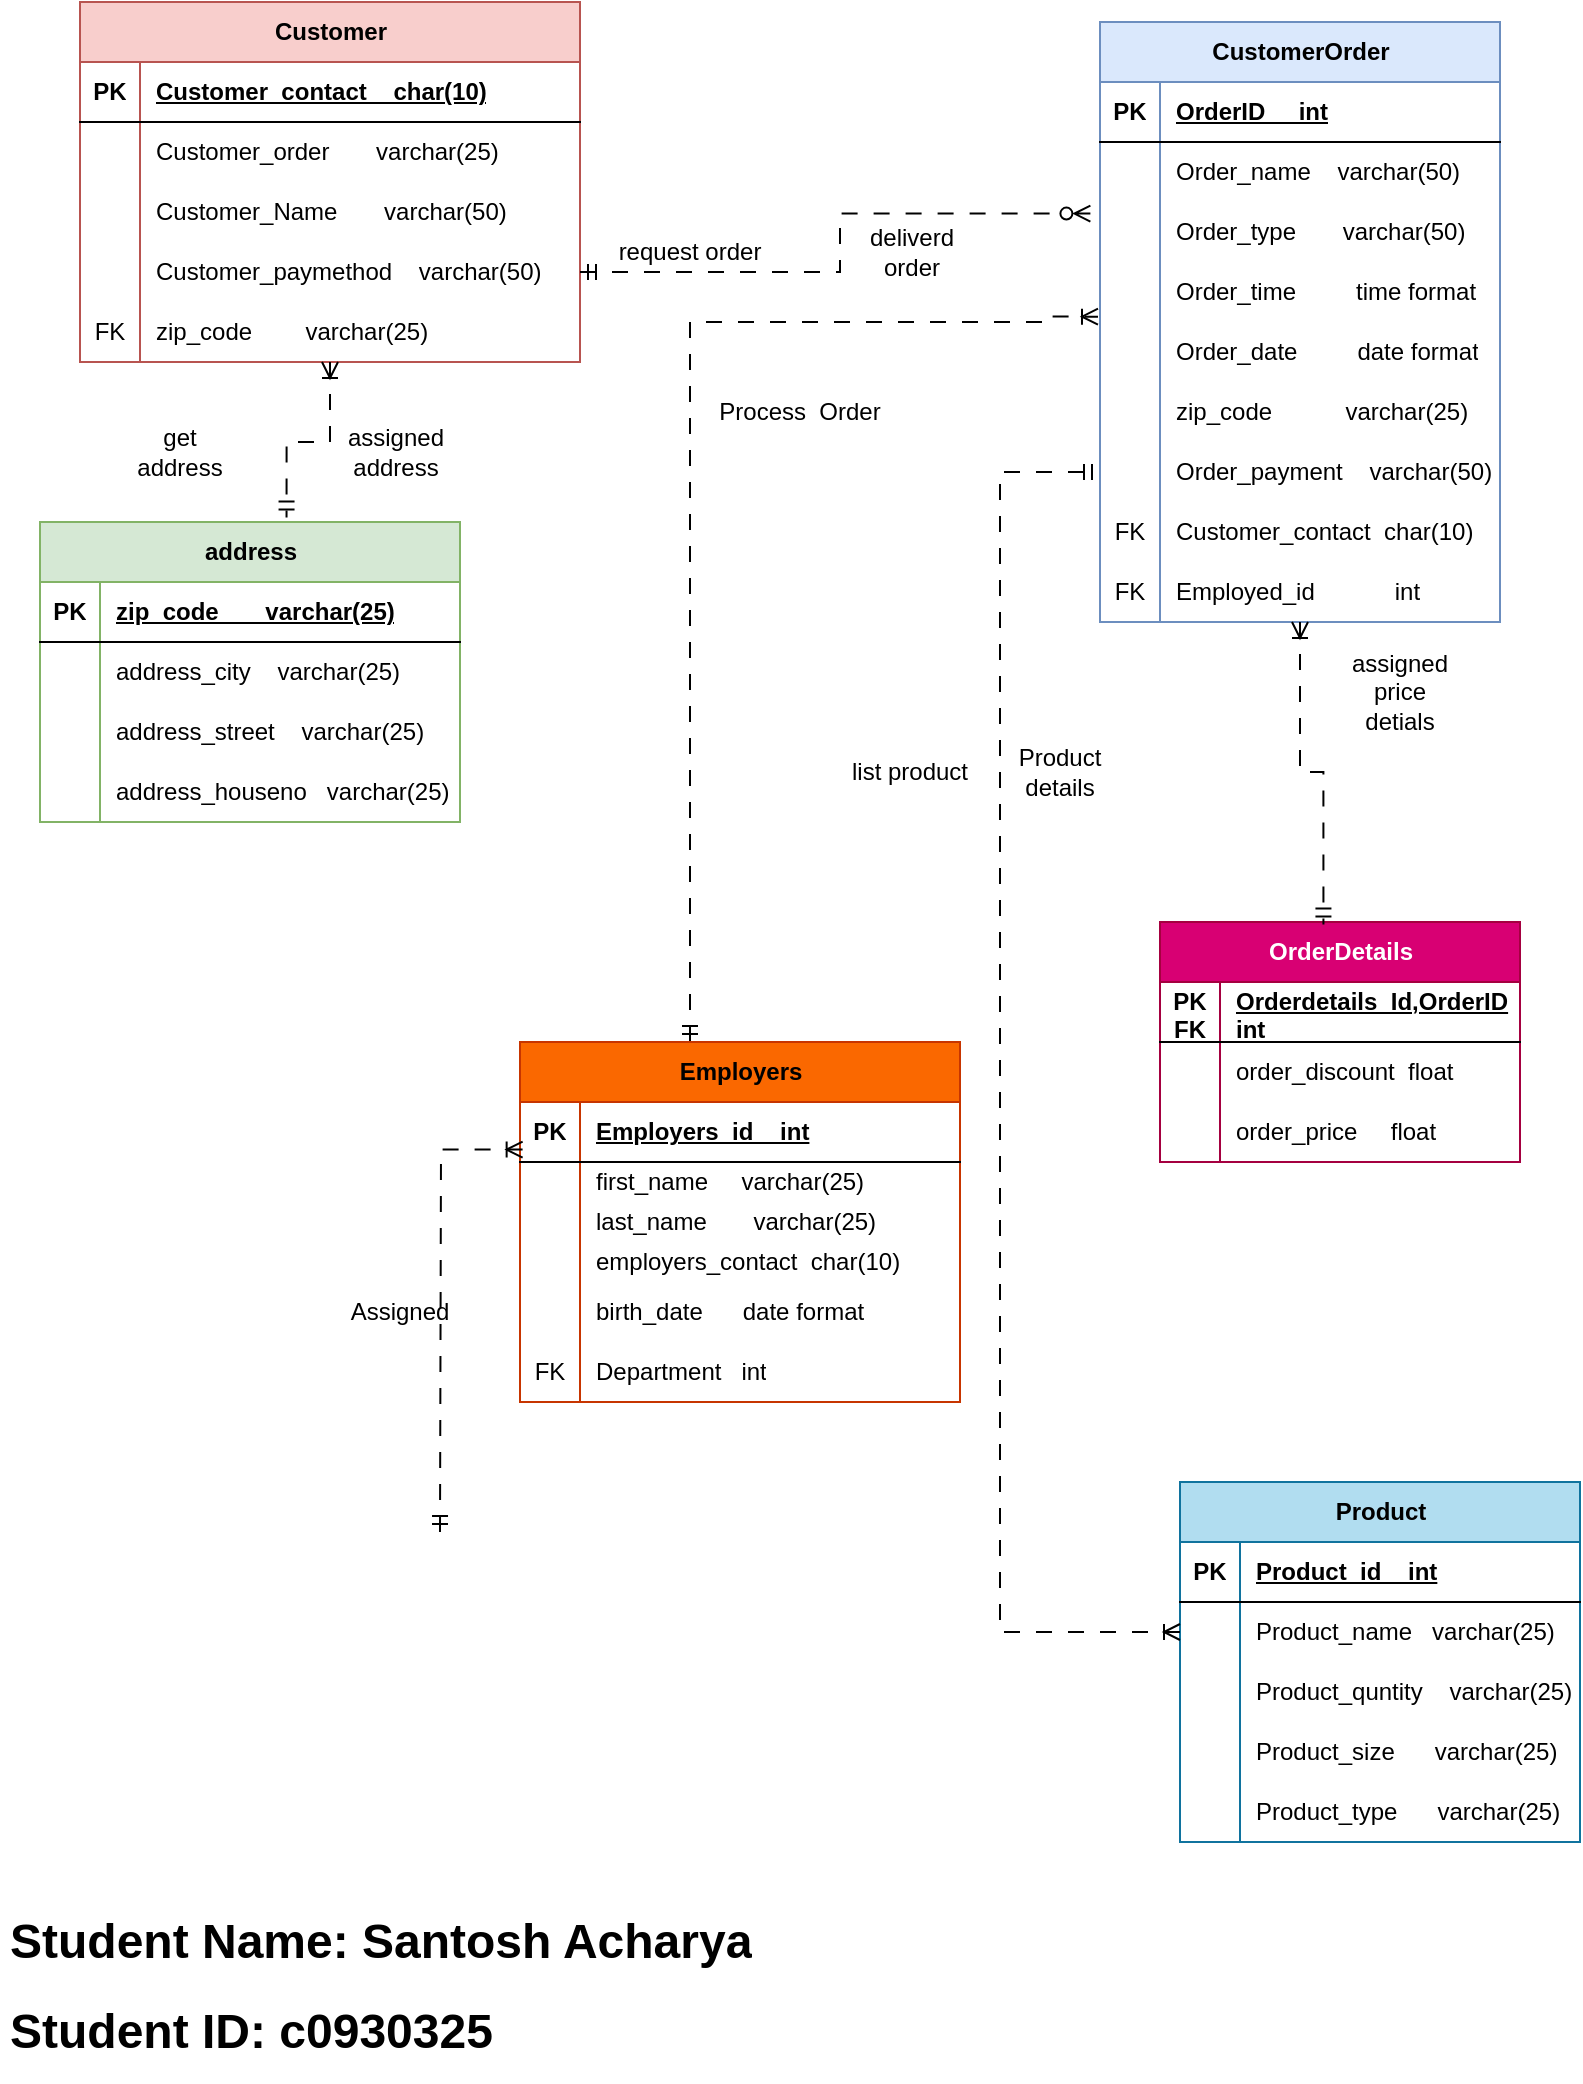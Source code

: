 <mxfile version="23.1.0" type="device">
  <diagram id="R2lEEEUBdFMjLlhIrx00" name="Page-1">
    <mxGraphModel dx="1167" dy="670" grid="1" gridSize="10" guides="1" tooltips="1" connect="1" arrows="1" fold="1" page="1" pageScale="1" pageWidth="850" pageHeight="1100" math="0" shadow="0" extFonts="Permanent Marker^https://fonts.googleapis.com/css?family=Permanent+Marker">
      <root>
        <mxCell id="0" />
        <mxCell id="1" parent="0" />
        <mxCell id="w2zf5IWUtk5QfKkxZJYv-1" value="Customer" style="shape=table;startSize=30;container=1;collapsible=1;childLayout=tableLayout;fixedRows=1;rowLines=0;fontStyle=1;align=center;resizeLast=1;html=1;fillColor=#f8cecc;strokeColor=#b85450;" parent="1" vertex="1">
          <mxGeometry x="60" y="30" width="250" height="180" as="geometry" />
        </mxCell>
        <mxCell id="w2zf5IWUtk5QfKkxZJYv-2" value="" style="shape=tableRow;horizontal=0;startSize=0;swimlaneHead=0;swimlaneBody=0;fillColor=none;collapsible=0;dropTarget=0;points=[[0,0.5],[1,0.5]];portConstraint=eastwest;top=0;left=0;right=0;bottom=1;" parent="w2zf5IWUtk5QfKkxZJYv-1" vertex="1">
          <mxGeometry y="30" width="250" height="30" as="geometry" />
        </mxCell>
        <mxCell id="w2zf5IWUtk5QfKkxZJYv-3" value="PK" style="shape=partialRectangle;connectable=0;fillColor=none;top=0;left=0;bottom=0;right=0;fontStyle=1;overflow=hidden;whiteSpace=wrap;html=1;" parent="w2zf5IWUtk5QfKkxZJYv-2" vertex="1">
          <mxGeometry width="30" height="30" as="geometry">
            <mxRectangle width="30" height="30" as="alternateBounds" />
          </mxGeometry>
        </mxCell>
        <mxCell id="w2zf5IWUtk5QfKkxZJYv-4" value="Customer_contact&amp;nbsp; &amp;nbsp; char(10)" style="shape=partialRectangle;connectable=0;fillColor=none;top=0;left=0;bottom=0;right=0;align=left;spacingLeft=6;fontStyle=5;overflow=hidden;whiteSpace=wrap;html=1;" parent="w2zf5IWUtk5QfKkxZJYv-2" vertex="1">
          <mxGeometry x="30" width="220" height="30" as="geometry">
            <mxRectangle width="220" height="30" as="alternateBounds" />
          </mxGeometry>
        </mxCell>
        <mxCell id="w2zf5IWUtk5QfKkxZJYv-5" value="" style="shape=tableRow;horizontal=0;startSize=0;swimlaneHead=0;swimlaneBody=0;fillColor=none;collapsible=0;dropTarget=0;points=[[0,0.5],[1,0.5]];portConstraint=eastwest;top=0;left=0;right=0;bottom=0;" parent="w2zf5IWUtk5QfKkxZJYv-1" vertex="1">
          <mxGeometry y="60" width="250" height="30" as="geometry" />
        </mxCell>
        <mxCell id="w2zf5IWUtk5QfKkxZJYv-6" value="" style="shape=partialRectangle;connectable=0;fillColor=none;top=0;left=0;bottom=0;right=0;editable=1;overflow=hidden;whiteSpace=wrap;html=1;" parent="w2zf5IWUtk5QfKkxZJYv-5" vertex="1">
          <mxGeometry width="30" height="30" as="geometry">
            <mxRectangle width="30" height="30" as="alternateBounds" />
          </mxGeometry>
        </mxCell>
        <mxCell id="w2zf5IWUtk5QfKkxZJYv-7" value="Customer_order&amp;nbsp; &amp;nbsp; &amp;nbsp; &amp;nbsp;varchar(25)" style="shape=partialRectangle;connectable=0;fillColor=none;top=0;left=0;bottom=0;right=0;align=left;spacingLeft=6;overflow=hidden;whiteSpace=wrap;html=1;" parent="w2zf5IWUtk5QfKkxZJYv-5" vertex="1">
          <mxGeometry x="30" width="220" height="30" as="geometry">
            <mxRectangle width="220" height="30" as="alternateBounds" />
          </mxGeometry>
        </mxCell>
        <mxCell id="b2H3XXMROd2TsgliMkmK-20" value="" style="shape=tableRow;horizontal=0;startSize=0;swimlaneHead=0;swimlaneBody=0;fillColor=none;collapsible=0;dropTarget=0;points=[[0,0.5],[1,0.5]];portConstraint=eastwest;top=0;left=0;right=0;bottom=0;" parent="w2zf5IWUtk5QfKkxZJYv-1" vertex="1">
          <mxGeometry y="90" width="250" height="30" as="geometry" />
        </mxCell>
        <mxCell id="b2H3XXMROd2TsgliMkmK-21" value="" style="shape=partialRectangle;connectable=0;fillColor=none;top=0;left=0;bottom=0;right=0;editable=1;overflow=hidden;whiteSpace=wrap;html=1;" parent="b2H3XXMROd2TsgliMkmK-20" vertex="1">
          <mxGeometry width="30" height="30" as="geometry">
            <mxRectangle width="30" height="30" as="alternateBounds" />
          </mxGeometry>
        </mxCell>
        <mxCell id="b2H3XXMROd2TsgliMkmK-22" value="Customer_Name&amp;nbsp; &amp;nbsp; &amp;nbsp; &amp;nbsp;varchar(50)" style="shape=partialRectangle;connectable=0;fillColor=none;top=0;left=0;bottom=0;right=0;align=left;spacingLeft=6;overflow=hidden;whiteSpace=wrap;html=1;" parent="b2H3XXMROd2TsgliMkmK-20" vertex="1">
          <mxGeometry x="30" width="220" height="30" as="geometry">
            <mxRectangle width="220" height="30" as="alternateBounds" />
          </mxGeometry>
        </mxCell>
        <mxCell id="w2zf5IWUtk5QfKkxZJYv-8" value="" style="shape=tableRow;horizontal=0;startSize=0;swimlaneHead=0;swimlaneBody=0;fillColor=none;collapsible=0;dropTarget=0;points=[[0,0.5],[1,0.5]];portConstraint=eastwest;top=0;left=0;right=0;bottom=0;" parent="w2zf5IWUtk5QfKkxZJYv-1" vertex="1">
          <mxGeometry y="120" width="250" height="30" as="geometry" />
        </mxCell>
        <mxCell id="w2zf5IWUtk5QfKkxZJYv-9" value="" style="shape=partialRectangle;connectable=0;fillColor=none;top=0;left=0;bottom=0;right=0;editable=1;overflow=hidden;whiteSpace=wrap;html=1;" parent="w2zf5IWUtk5QfKkxZJYv-8" vertex="1">
          <mxGeometry width="30" height="30" as="geometry">
            <mxRectangle width="30" height="30" as="alternateBounds" />
          </mxGeometry>
        </mxCell>
        <mxCell id="w2zf5IWUtk5QfKkxZJYv-10" value="Customer_paymethod&amp;nbsp; &amp;nbsp; varchar(50)" style="shape=partialRectangle;connectable=0;fillColor=none;top=0;left=0;bottom=0;right=0;align=left;spacingLeft=6;overflow=hidden;whiteSpace=wrap;html=1;" parent="w2zf5IWUtk5QfKkxZJYv-8" vertex="1">
          <mxGeometry x="30" width="220" height="30" as="geometry">
            <mxRectangle width="220" height="30" as="alternateBounds" />
          </mxGeometry>
        </mxCell>
        <mxCell id="w2zf5IWUtk5QfKkxZJYv-11" value="" style="shape=tableRow;horizontal=0;startSize=0;swimlaneHead=0;swimlaneBody=0;fillColor=none;collapsible=0;dropTarget=0;points=[[0,0.5],[1,0.5]];portConstraint=eastwest;top=0;left=0;right=0;bottom=0;" parent="w2zf5IWUtk5QfKkxZJYv-1" vertex="1">
          <mxGeometry y="150" width="250" height="30" as="geometry" />
        </mxCell>
        <mxCell id="w2zf5IWUtk5QfKkxZJYv-12" value="FK" style="shape=partialRectangle;connectable=0;fillColor=none;top=0;left=0;bottom=0;right=0;editable=1;overflow=hidden;whiteSpace=wrap;html=1;" parent="w2zf5IWUtk5QfKkxZJYv-11" vertex="1">
          <mxGeometry width="30" height="30" as="geometry">
            <mxRectangle width="30" height="30" as="alternateBounds" />
          </mxGeometry>
        </mxCell>
        <mxCell id="w2zf5IWUtk5QfKkxZJYv-13" value="zip_code&amp;nbsp; &amp;nbsp; &amp;nbsp; &amp;nbsp; varchar(25)" style="shape=partialRectangle;connectable=0;fillColor=none;top=0;left=0;bottom=0;right=0;align=left;spacingLeft=6;overflow=hidden;whiteSpace=wrap;html=1;" parent="w2zf5IWUtk5QfKkxZJYv-11" vertex="1">
          <mxGeometry x="30" width="220" height="30" as="geometry">
            <mxRectangle width="220" height="30" as="alternateBounds" />
          </mxGeometry>
        </mxCell>
        <mxCell id="w2zf5IWUtk5QfKkxZJYv-162" style="edgeStyle=orthogonalEdgeStyle;rounded=0;orthogonalLoop=1;jettySize=auto;html=1;entryX=-0.005;entryY=-0.089;entryDx=0;entryDy=0;startArrow=ERmandOne;startFill=0;endArrow=ERoneToMany;endFill=0;dashed=1;dashPattern=8 8;entryPerimeter=0;" parent="1" target="w2zf5IWUtk5QfKkxZJYv-147" edge="1">
          <mxGeometry relative="1" as="geometry">
            <mxPoint x="365" y="550" as="sourcePoint" />
            <mxPoint x="545" y="175" as="targetPoint" />
            <Array as="points">
              <mxPoint x="365" y="190" />
              <mxPoint x="545" y="190" />
              <mxPoint x="545" y="187" />
            </Array>
          </mxGeometry>
        </mxCell>
        <mxCell id="w2zf5IWUtk5QfKkxZJYv-30" value="Employers" style="shape=table;startSize=30;container=1;collapsible=1;childLayout=tableLayout;fixedRows=1;rowLines=0;fontStyle=1;align=center;resizeLast=1;html=1;fillColor=#fa6800;fontColor=#000000;strokeColor=#C73500;" parent="1" vertex="1">
          <mxGeometry x="280" y="550" width="220" height="180" as="geometry" />
        </mxCell>
        <mxCell id="w2zf5IWUtk5QfKkxZJYv-31" value="" style="shape=tableRow;horizontal=0;startSize=0;swimlaneHead=0;swimlaneBody=0;fillColor=none;collapsible=0;dropTarget=0;points=[[0,0.5],[1,0.5]];portConstraint=eastwest;top=0;left=0;right=0;bottom=1;" parent="w2zf5IWUtk5QfKkxZJYv-30" vertex="1">
          <mxGeometry y="30" width="220" height="30" as="geometry" />
        </mxCell>
        <mxCell id="w2zf5IWUtk5QfKkxZJYv-32" value="PK" style="shape=partialRectangle;connectable=0;fillColor=none;top=0;left=0;bottom=0;right=0;fontStyle=1;overflow=hidden;whiteSpace=wrap;html=1;" parent="w2zf5IWUtk5QfKkxZJYv-31" vertex="1">
          <mxGeometry width="30" height="30" as="geometry">
            <mxRectangle width="30" height="30" as="alternateBounds" />
          </mxGeometry>
        </mxCell>
        <mxCell id="w2zf5IWUtk5QfKkxZJYv-33" value="Employers_id&amp;nbsp; &amp;nbsp; int" style="shape=partialRectangle;connectable=0;fillColor=none;top=0;left=0;bottom=0;right=0;align=left;spacingLeft=6;fontStyle=5;overflow=hidden;whiteSpace=wrap;html=1;" parent="w2zf5IWUtk5QfKkxZJYv-31" vertex="1">
          <mxGeometry x="30" width="190" height="30" as="geometry">
            <mxRectangle width="190" height="30" as="alternateBounds" />
          </mxGeometry>
        </mxCell>
        <mxCell id="w2zf5IWUtk5QfKkxZJYv-34" value="" style="shape=tableRow;horizontal=0;startSize=0;swimlaneHead=0;swimlaneBody=0;fillColor=none;collapsible=0;dropTarget=0;points=[[0,0.5],[1,0.5]];portConstraint=eastwest;top=0;left=0;right=0;bottom=0;" parent="w2zf5IWUtk5QfKkxZJYv-30" vertex="1">
          <mxGeometry y="60" width="220" height="20" as="geometry" />
        </mxCell>
        <mxCell id="w2zf5IWUtk5QfKkxZJYv-35" value="" style="shape=partialRectangle;connectable=0;fillColor=none;top=0;left=0;bottom=0;right=0;editable=1;overflow=hidden;whiteSpace=wrap;html=1;" parent="w2zf5IWUtk5QfKkxZJYv-34" vertex="1">
          <mxGeometry width="30" height="20" as="geometry">
            <mxRectangle width="30" height="20" as="alternateBounds" />
          </mxGeometry>
        </mxCell>
        <mxCell id="w2zf5IWUtk5QfKkxZJYv-36" value="first_name&amp;nbsp; &amp;nbsp; &amp;nbsp;varchar(25)" style="shape=partialRectangle;connectable=0;fillColor=none;top=0;left=0;bottom=0;right=0;align=left;spacingLeft=6;overflow=hidden;whiteSpace=wrap;html=1;" parent="w2zf5IWUtk5QfKkxZJYv-34" vertex="1">
          <mxGeometry x="30" width="190" height="20" as="geometry">
            <mxRectangle width="190" height="20" as="alternateBounds" />
          </mxGeometry>
        </mxCell>
        <mxCell id="3fX6jPQiv1Uc6pncuam8-5" value="" style="shape=tableRow;horizontal=0;startSize=0;swimlaneHead=0;swimlaneBody=0;fillColor=none;collapsible=0;dropTarget=0;points=[[0,0.5],[1,0.5]];portConstraint=eastwest;top=0;left=0;right=0;bottom=0;" vertex="1" parent="w2zf5IWUtk5QfKkxZJYv-30">
          <mxGeometry y="80" width="220" height="20" as="geometry" />
        </mxCell>
        <mxCell id="3fX6jPQiv1Uc6pncuam8-6" value="" style="shape=partialRectangle;connectable=0;fillColor=none;top=0;left=0;bottom=0;right=0;editable=1;overflow=hidden;whiteSpace=wrap;html=1;" vertex="1" parent="3fX6jPQiv1Uc6pncuam8-5">
          <mxGeometry width="30" height="20" as="geometry">
            <mxRectangle width="30" height="20" as="alternateBounds" />
          </mxGeometry>
        </mxCell>
        <mxCell id="3fX6jPQiv1Uc6pncuam8-7" value="last_name&amp;nbsp; &amp;nbsp; &amp;nbsp; &amp;nbsp;varchar(25)" style="shape=partialRectangle;connectable=0;fillColor=none;top=0;left=0;bottom=0;right=0;align=left;spacingLeft=6;overflow=hidden;whiteSpace=wrap;html=1;" vertex="1" parent="3fX6jPQiv1Uc6pncuam8-5">
          <mxGeometry x="30" width="190" height="20" as="geometry">
            <mxRectangle width="190" height="20" as="alternateBounds" />
          </mxGeometry>
        </mxCell>
        <mxCell id="3fX6jPQiv1Uc6pncuam8-1" value="" style="shape=tableRow;horizontal=0;startSize=0;swimlaneHead=0;swimlaneBody=0;fillColor=none;collapsible=0;dropTarget=0;points=[[0,0.5],[1,0.5]];portConstraint=eastwest;top=0;left=0;right=0;bottom=0;" vertex="1" parent="w2zf5IWUtk5QfKkxZJYv-30">
          <mxGeometry y="100" width="220" height="20" as="geometry" />
        </mxCell>
        <mxCell id="3fX6jPQiv1Uc6pncuam8-2" value="" style="shape=partialRectangle;connectable=0;fillColor=none;top=0;left=0;bottom=0;right=0;editable=1;overflow=hidden;whiteSpace=wrap;html=1;" vertex="1" parent="3fX6jPQiv1Uc6pncuam8-1">
          <mxGeometry width="30" height="20" as="geometry">
            <mxRectangle width="30" height="20" as="alternateBounds" />
          </mxGeometry>
        </mxCell>
        <mxCell id="3fX6jPQiv1Uc6pncuam8-3" value="employers_contact&amp;nbsp; char(10)" style="shape=partialRectangle;connectable=0;fillColor=none;top=0;left=0;bottom=0;right=0;align=left;spacingLeft=6;overflow=hidden;whiteSpace=wrap;html=1;" vertex="1" parent="3fX6jPQiv1Uc6pncuam8-1">
          <mxGeometry x="30" width="190" height="20" as="geometry">
            <mxRectangle width="190" height="20" as="alternateBounds" />
          </mxGeometry>
        </mxCell>
        <mxCell id="w2zf5IWUtk5QfKkxZJYv-37" value="" style="shape=tableRow;horizontal=0;startSize=0;swimlaneHead=0;swimlaneBody=0;fillColor=none;collapsible=0;dropTarget=0;points=[[0,0.5],[1,0.5]];portConstraint=eastwest;top=0;left=0;right=0;bottom=0;" parent="w2zf5IWUtk5QfKkxZJYv-30" vertex="1">
          <mxGeometry y="120" width="220" height="30" as="geometry" />
        </mxCell>
        <mxCell id="w2zf5IWUtk5QfKkxZJYv-38" value="" style="shape=partialRectangle;connectable=0;fillColor=none;top=0;left=0;bottom=0;right=0;editable=1;overflow=hidden;whiteSpace=wrap;html=1;" parent="w2zf5IWUtk5QfKkxZJYv-37" vertex="1">
          <mxGeometry width="30" height="30" as="geometry">
            <mxRectangle width="30" height="30" as="alternateBounds" />
          </mxGeometry>
        </mxCell>
        <mxCell id="w2zf5IWUtk5QfKkxZJYv-39" value="birth_date&amp;nbsp; &amp;nbsp; &amp;nbsp; date format" style="shape=partialRectangle;connectable=0;fillColor=none;top=0;left=0;bottom=0;right=0;align=left;spacingLeft=6;overflow=hidden;whiteSpace=wrap;html=1;" parent="w2zf5IWUtk5QfKkxZJYv-37" vertex="1">
          <mxGeometry x="30" width="190" height="30" as="geometry">
            <mxRectangle width="190" height="30" as="alternateBounds" />
          </mxGeometry>
        </mxCell>
        <mxCell id="w2zf5IWUtk5QfKkxZJYv-40" value="" style="shape=tableRow;horizontal=0;startSize=0;swimlaneHead=0;swimlaneBody=0;fillColor=none;collapsible=0;dropTarget=0;points=[[0,0.5],[1,0.5]];portConstraint=eastwest;top=0;left=0;right=0;bottom=0;" parent="w2zf5IWUtk5QfKkxZJYv-30" vertex="1">
          <mxGeometry y="150" width="220" height="30" as="geometry" />
        </mxCell>
        <mxCell id="w2zf5IWUtk5QfKkxZJYv-41" value="FK" style="shape=partialRectangle;connectable=0;fillColor=none;top=0;left=0;bottom=0;right=0;editable=1;overflow=hidden;whiteSpace=wrap;html=1;" parent="w2zf5IWUtk5QfKkxZJYv-40" vertex="1">
          <mxGeometry width="30" height="30" as="geometry">
            <mxRectangle width="30" height="30" as="alternateBounds" />
          </mxGeometry>
        </mxCell>
        <mxCell id="w2zf5IWUtk5QfKkxZJYv-42" value="Department&amp;nbsp; &amp;nbsp;int" style="shape=partialRectangle;connectable=0;fillColor=none;top=0;left=0;bottom=0;right=0;align=left;spacingLeft=6;overflow=hidden;whiteSpace=wrap;html=1;" parent="w2zf5IWUtk5QfKkxZJYv-40" vertex="1">
          <mxGeometry x="30" width="190" height="30" as="geometry">
            <mxRectangle width="190" height="30" as="alternateBounds" />
          </mxGeometry>
        </mxCell>
        <mxCell id="w2zf5IWUtk5QfKkxZJYv-61" value="address" style="shape=table;startSize=30;container=1;collapsible=1;childLayout=tableLayout;fixedRows=1;rowLines=0;fontStyle=1;align=center;resizeLast=1;html=1;fillColor=#d5e8d4;strokeColor=#82b366;" parent="1" vertex="1">
          <mxGeometry x="40" y="290" width="210" height="150" as="geometry" />
        </mxCell>
        <mxCell id="w2zf5IWUtk5QfKkxZJYv-62" value="" style="shape=tableRow;horizontal=0;startSize=0;swimlaneHead=0;swimlaneBody=0;fillColor=none;collapsible=0;dropTarget=0;points=[[0,0.5],[1,0.5]];portConstraint=eastwest;top=0;left=0;right=0;bottom=1;" parent="w2zf5IWUtk5QfKkxZJYv-61" vertex="1">
          <mxGeometry y="30" width="210" height="30" as="geometry" />
        </mxCell>
        <mxCell id="w2zf5IWUtk5QfKkxZJYv-63" value="PK" style="shape=partialRectangle;connectable=0;fillColor=none;top=0;left=0;bottom=0;right=0;fontStyle=1;overflow=hidden;whiteSpace=wrap;html=1;" parent="w2zf5IWUtk5QfKkxZJYv-62" vertex="1">
          <mxGeometry width="30" height="30" as="geometry">
            <mxRectangle width="30" height="30" as="alternateBounds" />
          </mxGeometry>
        </mxCell>
        <mxCell id="w2zf5IWUtk5QfKkxZJYv-64" value="zip_code&amp;nbsp; &amp;nbsp; &amp;nbsp; &amp;nbsp;varchar(25)" style="shape=partialRectangle;connectable=0;fillColor=none;top=0;left=0;bottom=0;right=0;align=left;spacingLeft=6;fontStyle=5;overflow=hidden;whiteSpace=wrap;html=1;" parent="w2zf5IWUtk5QfKkxZJYv-62" vertex="1">
          <mxGeometry x="30" width="180" height="30" as="geometry">
            <mxRectangle width="180" height="30" as="alternateBounds" />
          </mxGeometry>
        </mxCell>
        <mxCell id="w2zf5IWUtk5QfKkxZJYv-65" value="" style="shape=tableRow;horizontal=0;startSize=0;swimlaneHead=0;swimlaneBody=0;fillColor=none;collapsible=0;dropTarget=0;points=[[0,0.5],[1,0.5]];portConstraint=eastwest;top=0;left=0;right=0;bottom=0;" parent="w2zf5IWUtk5QfKkxZJYv-61" vertex="1">
          <mxGeometry y="60" width="210" height="30" as="geometry" />
        </mxCell>
        <mxCell id="w2zf5IWUtk5QfKkxZJYv-66" value="" style="shape=partialRectangle;connectable=0;fillColor=none;top=0;left=0;bottom=0;right=0;editable=1;overflow=hidden;whiteSpace=wrap;html=1;" parent="w2zf5IWUtk5QfKkxZJYv-65" vertex="1">
          <mxGeometry width="30" height="30" as="geometry">
            <mxRectangle width="30" height="30" as="alternateBounds" />
          </mxGeometry>
        </mxCell>
        <mxCell id="w2zf5IWUtk5QfKkxZJYv-67" value="address_city&amp;nbsp; &amp;nbsp; varchar(25)" style="shape=partialRectangle;connectable=0;fillColor=none;top=0;left=0;bottom=0;right=0;align=left;spacingLeft=6;overflow=hidden;whiteSpace=wrap;html=1;" parent="w2zf5IWUtk5QfKkxZJYv-65" vertex="1">
          <mxGeometry x="30" width="180" height="30" as="geometry">
            <mxRectangle width="180" height="30" as="alternateBounds" />
          </mxGeometry>
        </mxCell>
        <mxCell id="w2zf5IWUtk5QfKkxZJYv-68" value="" style="shape=tableRow;horizontal=0;startSize=0;swimlaneHead=0;swimlaneBody=0;fillColor=none;collapsible=0;dropTarget=0;points=[[0,0.5],[1,0.5]];portConstraint=eastwest;top=0;left=0;right=0;bottom=0;" parent="w2zf5IWUtk5QfKkxZJYv-61" vertex="1">
          <mxGeometry y="90" width="210" height="30" as="geometry" />
        </mxCell>
        <mxCell id="w2zf5IWUtk5QfKkxZJYv-69" value="" style="shape=partialRectangle;connectable=0;fillColor=none;top=0;left=0;bottom=0;right=0;editable=1;overflow=hidden;whiteSpace=wrap;html=1;" parent="w2zf5IWUtk5QfKkxZJYv-68" vertex="1">
          <mxGeometry width="30" height="30" as="geometry">
            <mxRectangle width="30" height="30" as="alternateBounds" />
          </mxGeometry>
        </mxCell>
        <mxCell id="w2zf5IWUtk5QfKkxZJYv-70" value="address_street&amp;nbsp; &amp;nbsp; varchar(25)" style="shape=partialRectangle;connectable=0;fillColor=none;top=0;left=0;bottom=0;right=0;align=left;spacingLeft=6;overflow=hidden;whiteSpace=wrap;html=1;" parent="w2zf5IWUtk5QfKkxZJYv-68" vertex="1">
          <mxGeometry x="30" width="180" height="30" as="geometry">
            <mxRectangle width="180" height="30" as="alternateBounds" />
          </mxGeometry>
        </mxCell>
        <mxCell id="w2zf5IWUtk5QfKkxZJYv-71" value="" style="shape=tableRow;horizontal=0;startSize=0;swimlaneHead=0;swimlaneBody=0;fillColor=none;collapsible=0;dropTarget=0;points=[[0,0.5],[1,0.5]];portConstraint=eastwest;top=0;left=0;right=0;bottom=0;" parent="w2zf5IWUtk5QfKkxZJYv-61" vertex="1">
          <mxGeometry y="120" width="210" height="30" as="geometry" />
        </mxCell>
        <mxCell id="w2zf5IWUtk5QfKkxZJYv-72" value="" style="shape=partialRectangle;connectable=0;fillColor=none;top=0;left=0;bottom=0;right=0;editable=1;overflow=hidden;whiteSpace=wrap;html=1;" parent="w2zf5IWUtk5QfKkxZJYv-71" vertex="1">
          <mxGeometry width="30" height="30" as="geometry">
            <mxRectangle width="30" height="30" as="alternateBounds" />
          </mxGeometry>
        </mxCell>
        <mxCell id="w2zf5IWUtk5QfKkxZJYv-73" value="address_houseno&amp;nbsp; &amp;nbsp;varchar(25)" style="shape=partialRectangle;connectable=0;fillColor=none;top=0;left=0;bottom=0;right=0;align=left;spacingLeft=6;overflow=hidden;whiteSpace=wrap;html=1;" parent="w2zf5IWUtk5QfKkxZJYv-71" vertex="1">
          <mxGeometry x="30" width="180" height="30" as="geometry">
            <mxRectangle width="180" height="30" as="alternateBounds" />
          </mxGeometry>
        </mxCell>
        <mxCell id="w2zf5IWUtk5QfKkxZJYv-95" value="OrderDetails" style="shape=table;startSize=30;container=1;collapsible=1;childLayout=tableLayout;fixedRows=1;rowLines=0;fontStyle=1;align=center;resizeLast=1;html=1;fillColor=#d80073;fontColor=#ffffff;strokeColor=#A50040;" parent="1" vertex="1">
          <mxGeometry x="600" y="490" width="180" height="120" as="geometry" />
        </mxCell>
        <mxCell id="w2zf5IWUtk5QfKkxZJYv-96" value="" style="shape=tableRow;horizontal=0;startSize=0;swimlaneHead=0;swimlaneBody=0;fillColor=none;collapsible=0;dropTarget=0;points=[[0,0.5],[1,0.5]];portConstraint=eastwest;top=0;left=0;right=0;bottom=1;" parent="w2zf5IWUtk5QfKkxZJYv-95" vertex="1">
          <mxGeometry y="30" width="180" height="30" as="geometry" />
        </mxCell>
        <mxCell id="w2zf5IWUtk5QfKkxZJYv-97" value="PK FK" style="shape=partialRectangle;connectable=0;fillColor=none;top=0;left=0;bottom=0;right=0;fontStyle=1;overflow=hidden;whiteSpace=wrap;html=1;" parent="w2zf5IWUtk5QfKkxZJYv-96" vertex="1">
          <mxGeometry width="30" height="30" as="geometry">
            <mxRectangle width="30" height="30" as="alternateBounds" />
          </mxGeometry>
        </mxCell>
        <mxCell id="w2zf5IWUtk5QfKkxZJYv-98" value="Orderdetails_Id,OrderID int" style="shape=partialRectangle;connectable=0;fillColor=none;top=0;left=0;bottom=0;right=0;align=left;spacingLeft=6;fontStyle=5;overflow=hidden;whiteSpace=wrap;html=1;" parent="w2zf5IWUtk5QfKkxZJYv-96" vertex="1">
          <mxGeometry x="30" width="150" height="30" as="geometry">
            <mxRectangle width="150" height="30" as="alternateBounds" />
          </mxGeometry>
        </mxCell>
        <mxCell id="w2zf5IWUtk5QfKkxZJYv-99" value="" style="shape=tableRow;horizontal=0;startSize=0;swimlaneHead=0;swimlaneBody=0;fillColor=none;collapsible=0;dropTarget=0;points=[[0,0.5],[1,0.5]];portConstraint=eastwest;top=0;left=0;right=0;bottom=0;" parent="w2zf5IWUtk5QfKkxZJYv-95" vertex="1">
          <mxGeometry y="60" width="180" height="30" as="geometry" />
        </mxCell>
        <mxCell id="w2zf5IWUtk5QfKkxZJYv-100" value="" style="shape=partialRectangle;connectable=0;fillColor=none;top=0;left=0;bottom=0;right=0;editable=1;overflow=hidden;whiteSpace=wrap;html=1;" parent="w2zf5IWUtk5QfKkxZJYv-99" vertex="1">
          <mxGeometry width="30" height="30" as="geometry">
            <mxRectangle width="30" height="30" as="alternateBounds" />
          </mxGeometry>
        </mxCell>
        <mxCell id="w2zf5IWUtk5QfKkxZJYv-101" value="order_discount&amp;nbsp; float" style="shape=partialRectangle;connectable=0;fillColor=none;top=0;left=0;bottom=0;right=0;align=left;spacingLeft=6;overflow=hidden;whiteSpace=wrap;html=1;" parent="w2zf5IWUtk5QfKkxZJYv-99" vertex="1">
          <mxGeometry x="30" width="150" height="30" as="geometry">
            <mxRectangle width="150" height="30" as="alternateBounds" />
          </mxGeometry>
        </mxCell>
        <mxCell id="w2zf5IWUtk5QfKkxZJYv-102" value="" style="shape=tableRow;horizontal=0;startSize=0;swimlaneHead=0;swimlaneBody=0;fillColor=none;collapsible=0;dropTarget=0;points=[[0,0.5],[1,0.5]];portConstraint=eastwest;top=0;left=0;right=0;bottom=0;" parent="w2zf5IWUtk5QfKkxZJYv-95" vertex="1">
          <mxGeometry y="90" width="180" height="30" as="geometry" />
        </mxCell>
        <mxCell id="w2zf5IWUtk5QfKkxZJYv-103" value="" style="shape=partialRectangle;connectable=0;fillColor=none;top=0;left=0;bottom=0;right=0;editable=1;overflow=hidden;whiteSpace=wrap;html=1;" parent="w2zf5IWUtk5QfKkxZJYv-102" vertex="1">
          <mxGeometry width="30" height="30" as="geometry">
            <mxRectangle width="30" height="30" as="alternateBounds" />
          </mxGeometry>
        </mxCell>
        <mxCell id="w2zf5IWUtk5QfKkxZJYv-104" value="order_price&amp;nbsp; &amp;nbsp; &amp;nbsp;float" style="shape=partialRectangle;connectable=0;fillColor=none;top=0;left=0;bottom=0;right=0;align=left;spacingLeft=6;overflow=hidden;whiteSpace=wrap;html=1;" parent="w2zf5IWUtk5QfKkxZJYv-102" vertex="1">
          <mxGeometry x="30" width="150" height="30" as="geometry">
            <mxRectangle width="150" height="30" as="alternateBounds" />
          </mxGeometry>
        </mxCell>
        <mxCell id="w2zf5IWUtk5QfKkxZJYv-108" value="Product" style="shape=table;startSize=30;container=1;collapsible=1;childLayout=tableLayout;fixedRows=1;rowLines=0;fontStyle=1;align=center;resizeLast=1;html=1;fillColor=#b1ddf0;strokeColor=#10739e;" parent="1" vertex="1">
          <mxGeometry x="610" y="770" width="200" height="180" as="geometry" />
        </mxCell>
        <mxCell id="w2zf5IWUtk5QfKkxZJYv-109" value="" style="shape=tableRow;horizontal=0;startSize=0;swimlaneHead=0;swimlaneBody=0;fillColor=none;collapsible=0;dropTarget=0;points=[[0,0.5],[1,0.5]];portConstraint=eastwest;top=0;left=0;right=0;bottom=1;" parent="w2zf5IWUtk5QfKkxZJYv-108" vertex="1">
          <mxGeometry y="30" width="200" height="30" as="geometry" />
        </mxCell>
        <mxCell id="w2zf5IWUtk5QfKkxZJYv-110" value="PK" style="shape=partialRectangle;connectable=0;fillColor=none;top=0;left=0;bottom=0;right=0;fontStyle=1;overflow=hidden;whiteSpace=wrap;html=1;" parent="w2zf5IWUtk5QfKkxZJYv-109" vertex="1">
          <mxGeometry width="30" height="30" as="geometry">
            <mxRectangle width="30" height="30" as="alternateBounds" />
          </mxGeometry>
        </mxCell>
        <mxCell id="w2zf5IWUtk5QfKkxZJYv-111" value="Product_id&amp;nbsp; &amp;nbsp; int" style="shape=partialRectangle;connectable=0;fillColor=none;top=0;left=0;bottom=0;right=0;align=left;spacingLeft=6;fontStyle=5;overflow=hidden;whiteSpace=wrap;html=1;" parent="w2zf5IWUtk5QfKkxZJYv-109" vertex="1">
          <mxGeometry x="30" width="170" height="30" as="geometry">
            <mxRectangle width="170" height="30" as="alternateBounds" />
          </mxGeometry>
        </mxCell>
        <mxCell id="w2zf5IWUtk5QfKkxZJYv-112" value="" style="shape=tableRow;horizontal=0;startSize=0;swimlaneHead=0;swimlaneBody=0;fillColor=none;collapsible=0;dropTarget=0;points=[[0,0.5],[1,0.5]];portConstraint=eastwest;top=0;left=0;right=0;bottom=0;" parent="w2zf5IWUtk5QfKkxZJYv-108" vertex="1">
          <mxGeometry y="60" width="200" height="30" as="geometry" />
        </mxCell>
        <mxCell id="w2zf5IWUtk5QfKkxZJYv-113" value="" style="shape=partialRectangle;connectable=0;fillColor=none;top=0;left=0;bottom=0;right=0;editable=1;overflow=hidden;whiteSpace=wrap;html=1;" parent="w2zf5IWUtk5QfKkxZJYv-112" vertex="1">
          <mxGeometry width="30" height="30" as="geometry">
            <mxRectangle width="30" height="30" as="alternateBounds" />
          </mxGeometry>
        </mxCell>
        <mxCell id="w2zf5IWUtk5QfKkxZJYv-114" value="Product_name&amp;nbsp; &amp;nbsp;varchar(25)" style="shape=partialRectangle;connectable=0;fillColor=none;top=0;left=0;bottom=0;right=0;align=left;spacingLeft=6;overflow=hidden;whiteSpace=wrap;html=1;" parent="w2zf5IWUtk5QfKkxZJYv-112" vertex="1">
          <mxGeometry x="30" width="170" height="30" as="geometry">
            <mxRectangle width="170" height="30" as="alternateBounds" />
          </mxGeometry>
        </mxCell>
        <mxCell id="w2zf5IWUtk5QfKkxZJYv-115" value="" style="shape=tableRow;horizontal=0;startSize=0;swimlaneHead=0;swimlaneBody=0;fillColor=none;collapsible=0;dropTarget=0;points=[[0,0.5],[1,0.5]];portConstraint=eastwest;top=0;left=0;right=0;bottom=0;" parent="w2zf5IWUtk5QfKkxZJYv-108" vertex="1">
          <mxGeometry y="90" width="200" height="30" as="geometry" />
        </mxCell>
        <mxCell id="w2zf5IWUtk5QfKkxZJYv-116" value="" style="shape=partialRectangle;connectable=0;fillColor=none;top=0;left=0;bottom=0;right=0;editable=1;overflow=hidden;whiteSpace=wrap;html=1;" parent="w2zf5IWUtk5QfKkxZJYv-115" vertex="1">
          <mxGeometry width="30" height="30" as="geometry">
            <mxRectangle width="30" height="30" as="alternateBounds" />
          </mxGeometry>
        </mxCell>
        <mxCell id="w2zf5IWUtk5QfKkxZJYv-117" value="Product_quntity&amp;nbsp; &amp;nbsp; varchar(25)" style="shape=partialRectangle;connectable=0;fillColor=none;top=0;left=0;bottom=0;right=0;align=left;spacingLeft=6;overflow=hidden;whiteSpace=wrap;html=1;" parent="w2zf5IWUtk5QfKkxZJYv-115" vertex="1">
          <mxGeometry x="30" width="170" height="30" as="geometry">
            <mxRectangle width="170" height="30" as="alternateBounds" />
          </mxGeometry>
        </mxCell>
        <mxCell id="3fX6jPQiv1Uc6pncuam8-8" value="" style="shape=tableRow;horizontal=0;startSize=0;swimlaneHead=0;swimlaneBody=0;fillColor=none;collapsible=0;dropTarget=0;points=[[0,0.5],[1,0.5]];portConstraint=eastwest;top=0;left=0;right=0;bottom=0;" vertex="1" parent="w2zf5IWUtk5QfKkxZJYv-108">
          <mxGeometry y="120" width="200" height="30" as="geometry" />
        </mxCell>
        <mxCell id="3fX6jPQiv1Uc6pncuam8-9" value="" style="shape=partialRectangle;connectable=0;fillColor=none;top=0;left=0;bottom=0;right=0;editable=1;overflow=hidden;whiteSpace=wrap;html=1;" vertex="1" parent="3fX6jPQiv1Uc6pncuam8-8">
          <mxGeometry width="30" height="30" as="geometry">
            <mxRectangle width="30" height="30" as="alternateBounds" />
          </mxGeometry>
        </mxCell>
        <mxCell id="3fX6jPQiv1Uc6pncuam8-10" value="Product_size&amp;nbsp; &amp;nbsp; &amp;nbsp; varchar(25)" style="shape=partialRectangle;connectable=0;fillColor=none;top=0;left=0;bottom=0;right=0;align=left;spacingLeft=6;overflow=hidden;whiteSpace=wrap;html=1;" vertex="1" parent="3fX6jPQiv1Uc6pncuam8-8">
          <mxGeometry x="30" width="170" height="30" as="geometry">
            <mxRectangle width="170" height="30" as="alternateBounds" />
          </mxGeometry>
        </mxCell>
        <mxCell id="w2zf5IWUtk5QfKkxZJYv-118" value="" style="shape=tableRow;horizontal=0;startSize=0;swimlaneHead=0;swimlaneBody=0;fillColor=none;collapsible=0;dropTarget=0;points=[[0,0.5],[1,0.5]];portConstraint=eastwest;top=0;left=0;right=0;bottom=0;" parent="w2zf5IWUtk5QfKkxZJYv-108" vertex="1">
          <mxGeometry y="150" width="200" height="30" as="geometry" />
        </mxCell>
        <mxCell id="w2zf5IWUtk5QfKkxZJYv-119" value="" style="shape=partialRectangle;connectable=0;fillColor=none;top=0;left=0;bottom=0;right=0;editable=1;overflow=hidden;whiteSpace=wrap;html=1;" parent="w2zf5IWUtk5QfKkxZJYv-118" vertex="1">
          <mxGeometry width="30" height="30" as="geometry">
            <mxRectangle width="30" height="30" as="alternateBounds" />
          </mxGeometry>
        </mxCell>
        <mxCell id="w2zf5IWUtk5QfKkxZJYv-120" value="Product_type&amp;nbsp; &amp;nbsp; &amp;nbsp; varchar(25)" style="shape=partialRectangle;connectable=0;fillColor=none;top=0;left=0;bottom=0;right=0;align=left;spacingLeft=6;overflow=hidden;whiteSpace=wrap;html=1;" parent="w2zf5IWUtk5QfKkxZJYv-118" vertex="1">
          <mxGeometry x="30" width="170" height="30" as="geometry">
            <mxRectangle width="170" height="30" as="alternateBounds" />
          </mxGeometry>
        </mxCell>
        <mxCell id="w2zf5IWUtk5QfKkxZJYv-134" value="CustomerOrder" style="shape=table;startSize=30;container=1;collapsible=1;childLayout=tableLayout;fixedRows=1;rowLines=0;fontStyle=1;align=center;resizeLast=1;html=1;fillColor=#dae8fc;strokeColor=#6c8ebf;" parent="1" vertex="1">
          <mxGeometry x="570" y="40" width="200" height="300" as="geometry" />
        </mxCell>
        <mxCell id="w2zf5IWUtk5QfKkxZJYv-135" value="" style="shape=tableRow;horizontal=0;startSize=0;swimlaneHead=0;swimlaneBody=0;fillColor=none;collapsible=0;dropTarget=0;points=[[0,0.5],[1,0.5]];portConstraint=eastwest;top=0;left=0;right=0;bottom=1;" parent="w2zf5IWUtk5QfKkxZJYv-134" vertex="1">
          <mxGeometry y="30" width="200" height="30" as="geometry" />
        </mxCell>
        <mxCell id="w2zf5IWUtk5QfKkxZJYv-136" value="PK" style="shape=partialRectangle;connectable=0;fillColor=none;top=0;left=0;bottom=0;right=0;fontStyle=1;overflow=hidden;whiteSpace=wrap;html=1;" parent="w2zf5IWUtk5QfKkxZJYv-135" vertex="1">
          <mxGeometry width="30" height="30" as="geometry">
            <mxRectangle width="30" height="30" as="alternateBounds" />
          </mxGeometry>
        </mxCell>
        <mxCell id="w2zf5IWUtk5QfKkxZJYv-137" value="OrderID&amp;nbsp; &amp;nbsp; &amp;nbsp;int" style="shape=partialRectangle;connectable=0;fillColor=none;top=0;left=0;bottom=0;right=0;align=left;spacingLeft=6;fontStyle=5;overflow=hidden;whiteSpace=wrap;html=1;" parent="w2zf5IWUtk5QfKkxZJYv-135" vertex="1">
          <mxGeometry x="30" width="170" height="30" as="geometry">
            <mxRectangle width="170" height="30" as="alternateBounds" />
          </mxGeometry>
        </mxCell>
        <mxCell id="w2zf5IWUtk5QfKkxZJYv-138" value="" style="shape=tableRow;horizontal=0;startSize=0;swimlaneHead=0;swimlaneBody=0;fillColor=none;collapsible=0;dropTarget=0;points=[[0,0.5],[1,0.5]];portConstraint=eastwest;top=0;left=0;right=0;bottom=0;" parent="w2zf5IWUtk5QfKkxZJYv-134" vertex="1">
          <mxGeometry y="60" width="200" height="30" as="geometry" />
        </mxCell>
        <mxCell id="w2zf5IWUtk5QfKkxZJYv-139" value="" style="shape=partialRectangle;connectable=0;fillColor=none;top=0;left=0;bottom=0;right=0;editable=1;overflow=hidden;whiteSpace=wrap;html=1;" parent="w2zf5IWUtk5QfKkxZJYv-138" vertex="1">
          <mxGeometry width="30" height="30" as="geometry">
            <mxRectangle width="30" height="30" as="alternateBounds" />
          </mxGeometry>
        </mxCell>
        <mxCell id="w2zf5IWUtk5QfKkxZJYv-140" value="Order_name&amp;nbsp; &amp;nbsp; varchar(50)" style="shape=partialRectangle;connectable=0;fillColor=none;top=0;left=0;bottom=0;right=0;align=left;spacingLeft=6;overflow=hidden;whiteSpace=wrap;html=1;" parent="w2zf5IWUtk5QfKkxZJYv-138" vertex="1">
          <mxGeometry x="30" width="170" height="30" as="geometry">
            <mxRectangle width="170" height="30" as="alternateBounds" />
          </mxGeometry>
        </mxCell>
        <mxCell id="w2zf5IWUtk5QfKkxZJYv-141" value="" style="shape=tableRow;horizontal=0;startSize=0;swimlaneHead=0;swimlaneBody=0;fillColor=none;collapsible=0;dropTarget=0;points=[[0,0.5],[1,0.5]];portConstraint=eastwest;top=0;left=0;right=0;bottom=0;" parent="w2zf5IWUtk5QfKkxZJYv-134" vertex="1">
          <mxGeometry y="90" width="200" height="30" as="geometry" />
        </mxCell>
        <mxCell id="w2zf5IWUtk5QfKkxZJYv-142" value="" style="shape=partialRectangle;connectable=0;fillColor=none;top=0;left=0;bottom=0;right=0;editable=1;overflow=hidden;whiteSpace=wrap;html=1;" parent="w2zf5IWUtk5QfKkxZJYv-141" vertex="1">
          <mxGeometry width="30" height="30" as="geometry">
            <mxRectangle width="30" height="30" as="alternateBounds" />
          </mxGeometry>
        </mxCell>
        <mxCell id="w2zf5IWUtk5QfKkxZJYv-143" value="Order_type&amp;nbsp; &amp;nbsp; &amp;nbsp; &amp;nbsp;varchar(50)" style="shape=partialRectangle;connectable=0;fillColor=none;top=0;left=0;bottom=0;right=0;align=left;spacingLeft=6;overflow=hidden;whiteSpace=wrap;html=1;" parent="w2zf5IWUtk5QfKkxZJYv-141" vertex="1">
          <mxGeometry x="30" width="170" height="30" as="geometry">
            <mxRectangle width="170" height="30" as="alternateBounds" />
          </mxGeometry>
        </mxCell>
        <mxCell id="w2zf5IWUtk5QfKkxZJYv-144" value="" style="shape=tableRow;horizontal=0;startSize=0;swimlaneHead=0;swimlaneBody=0;fillColor=none;collapsible=0;dropTarget=0;points=[[0,0.5],[1,0.5]];portConstraint=eastwest;top=0;left=0;right=0;bottom=0;" parent="w2zf5IWUtk5QfKkxZJYv-134" vertex="1">
          <mxGeometry y="120" width="200" height="30" as="geometry" />
        </mxCell>
        <mxCell id="w2zf5IWUtk5QfKkxZJYv-145" value="" style="shape=partialRectangle;connectable=0;fillColor=none;top=0;left=0;bottom=0;right=0;editable=1;overflow=hidden;whiteSpace=wrap;html=1;" parent="w2zf5IWUtk5QfKkxZJYv-144" vertex="1">
          <mxGeometry width="30" height="30" as="geometry">
            <mxRectangle width="30" height="30" as="alternateBounds" />
          </mxGeometry>
        </mxCell>
        <mxCell id="w2zf5IWUtk5QfKkxZJYv-146" value="Order_time&amp;nbsp; &amp;nbsp; &amp;nbsp; &amp;nbsp; &amp;nbsp;time format" style="shape=partialRectangle;connectable=0;fillColor=none;top=0;left=0;bottom=0;right=0;align=left;spacingLeft=6;overflow=hidden;whiteSpace=wrap;html=1;" parent="w2zf5IWUtk5QfKkxZJYv-144" vertex="1">
          <mxGeometry x="30" width="170" height="30" as="geometry">
            <mxRectangle width="170" height="30" as="alternateBounds" />
          </mxGeometry>
        </mxCell>
        <mxCell id="w2zf5IWUtk5QfKkxZJYv-147" value="" style="shape=tableRow;horizontal=0;startSize=0;swimlaneHead=0;swimlaneBody=0;fillColor=none;collapsible=0;dropTarget=0;points=[[0,0.5],[1,0.5]];portConstraint=eastwest;top=0;left=0;right=0;bottom=0;" parent="w2zf5IWUtk5QfKkxZJYv-134" vertex="1">
          <mxGeometry y="150" width="200" height="30" as="geometry" />
        </mxCell>
        <mxCell id="w2zf5IWUtk5QfKkxZJYv-148" value="" style="shape=partialRectangle;connectable=0;fillColor=none;top=0;left=0;bottom=0;right=0;editable=1;overflow=hidden;whiteSpace=wrap;html=1;" parent="w2zf5IWUtk5QfKkxZJYv-147" vertex="1">
          <mxGeometry width="30" height="30" as="geometry">
            <mxRectangle width="30" height="30" as="alternateBounds" />
          </mxGeometry>
        </mxCell>
        <mxCell id="w2zf5IWUtk5QfKkxZJYv-149" value="Order_date&amp;nbsp; &amp;nbsp; &amp;nbsp; &amp;nbsp; &amp;nbsp;date format" style="shape=partialRectangle;connectable=0;fillColor=none;top=0;left=0;bottom=0;right=0;align=left;spacingLeft=6;overflow=hidden;whiteSpace=wrap;html=1;" parent="w2zf5IWUtk5QfKkxZJYv-147" vertex="1">
          <mxGeometry x="30" width="170" height="30" as="geometry">
            <mxRectangle width="170" height="30" as="alternateBounds" />
          </mxGeometry>
        </mxCell>
        <mxCell id="3fX6jPQiv1Uc6pncuam8-17" value="" style="shape=tableRow;horizontal=0;startSize=0;swimlaneHead=0;swimlaneBody=0;fillColor=none;collapsible=0;dropTarget=0;points=[[0,0.5],[1,0.5]];portConstraint=eastwest;top=0;left=0;right=0;bottom=0;" vertex="1" parent="w2zf5IWUtk5QfKkxZJYv-134">
          <mxGeometry y="180" width="200" height="30" as="geometry" />
        </mxCell>
        <mxCell id="3fX6jPQiv1Uc6pncuam8-18" value="" style="shape=partialRectangle;connectable=0;fillColor=none;top=0;left=0;bottom=0;right=0;editable=1;overflow=hidden;whiteSpace=wrap;html=1;" vertex="1" parent="3fX6jPQiv1Uc6pncuam8-17">
          <mxGeometry width="30" height="30" as="geometry">
            <mxRectangle width="30" height="30" as="alternateBounds" />
          </mxGeometry>
        </mxCell>
        <mxCell id="3fX6jPQiv1Uc6pncuam8-19" value="zip_code&amp;nbsp; &amp;nbsp; &amp;nbsp; &amp;nbsp; &amp;nbsp; &amp;nbsp;varchar(25)" style="shape=partialRectangle;connectable=0;fillColor=none;top=0;left=0;bottom=0;right=0;align=left;spacingLeft=6;overflow=hidden;whiteSpace=wrap;html=1;" vertex="1" parent="3fX6jPQiv1Uc6pncuam8-17">
          <mxGeometry x="30" width="170" height="30" as="geometry">
            <mxRectangle width="170" height="30" as="alternateBounds" />
          </mxGeometry>
        </mxCell>
        <mxCell id="w2zf5IWUtk5QfKkxZJYv-150" value="" style="shape=tableRow;horizontal=0;startSize=0;swimlaneHead=0;swimlaneBody=0;fillColor=none;collapsible=0;dropTarget=0;points=[[0,0.5],[1,0.5]];portConstraint=eastwest;top=0;left=0;right=0;bottom=0;" parent="w2zf5IWUtk5QfKkxZJYv-134" vertex="1">
          <mxGeometry y="210" width="200" height="30" as="geometry" />
        </mxCell>
        <mxCell id="w2zf5IWUtk5QfKkxZJYv-151" value="" style="shape=partialRectangle;connectable=0;fillColor=none;top=0;left=0;bottom=0;right=0;editable=1;overflow=hidden;whiteSpace=wrap;html=1;" parent="w2zf5IWUtk5QfKkxZJYv-150" vertex="1">
          <mxGeometry width="30" height="30" as="geometry">
            <mxRectangle width="30" height="30" as="alternateBounds" />
          </mxGeometry>
        </mxCell>
        <mxCell id="w2zf5IWUtk5QfKkxZJYv-152" value="Order_payment&amp;nbsp; &amp;nbsp; varchar(50)" style="shape=partialRectangle;connectable=0;fillColor=none;top=0;left=0;bottom=0;right=0;align=left;spacingLeft=6;overflow=hidden;whiteSpace=wrap;html=1;" parent="w2zf5IWUtk5QfKkxZJYv-150" vertex="1">
          <mxGeometry x="30" width="170" height="30" as="geometry">
            <mxRectangle width="170" height="30" as="alternateBounds" />
          </mxGeometry>
        </mxCell>
        <mxCell id="b2H3XXMROd2TsgliMkmK-17" value="" style="shape=tableRow;horizontal=0;startSize=0;swimlaneHead=0;swimlaneBody=0;fillColor=none;collapsible=0;dropTarget=0;points=[[0,0.5],[1,0.5]];portConstraint=eastwest;top=0;left=0;right=0;bottom=0;" parent="w2zf5IWUtk5QfKkxZJYv-134" vertex="1">
          <mxGeometry y="240" width="200" height="30" as="geometry" />
        </mxCell>
        <mxCell id="b2H3XXMROd2TsgliMkmK-18" value="FK" style="shape=partialRectangle;connectable=0;fillColor=none;top=0;left=0;bottom=0;right=0;editable=1;overflow=hidden;whiteSpace=wrap;html=1;" parent="b2H3XXMROd2TsgliMkmK-17" vertex="1">
          <mxGeometry width="30" height="30" as="geometry">
            <mxRectangle width="30" height="30" as="alternateBounds" />
          </mxGeometry>
        </mxCell>
        <mxCell id="b2H3XXMROd2TsgliMkmK-19" value="Customer_contact&amp;nbsp; char(10)" style="shape=partialRectangle;connectable=0;fillColor=none;top=0;left=0;bottom=0;right=0;align=left;spacingLeft=6;overflow=hidden;whiteSpace=wrap;html=1;" parent="b2H3XXMROd2TsgliMkmK-17" vertex="1">
          <mxGeometry x="30" width="170" height="30" as="geometry">
            <mxRectangle width="170" height="30" as="alternateBounds" />
          </mxGeometry>
        </mxCell>
        <mxCell id="w2zf5IWUtk5QfKkxZJYv-153" value="" style="shape=tableRow;horizontal=0;startSize=0;swimlaneHead=0;swimlaneBody=0;fillColor=none;collapsible=0;dropTarget=0;points=[[0,0.5],[1,0.5]];portConstraint=eastwest;top=0;left=0;right=0;bottom=0;" parent="w2zf5IWUtk5QfKkxZJYv-134" vertex="1">
          <mxGeometry y="270" width="200" height="30" as="geometry" />
        </mxCell>
        <mxCell id="w2zf5IWUtk5QfKkxZJYv-154" value="FK" style="shape=partialRectangle;connectable=0;fillColor=none;top=0;left=0;bottom=0;right=0;editable=1;overflow=hidden;whiteSpace=wrap;html=1;" parent="w2zf5IWUtk5QfKkxZJYv-153" vertex="1">
          <mxGeometry width="30" height="30" as="geometry">
            <mxRectangle width="30" height="30" as="alternateBounds" />
          </mxGeometry>
        </mxCell>
        <mxCell id="w2zf5IWUtk5QfKkxZJYv-155" value="Employed_id&amp;nbsp; &amp;nbsp; &amp;nbsp; &amp;nbsp; &amp;nbsp; &amp;nbsp; int" style="shape=partialRectangle;connectable=0;fillColor=none;top=0;left=0;bottom=0;right=0;align=left;spacingLeft=6;overflow=hidden;whiteSpace=wrap;html=1;" parent="w2zf5IWUtk5QfKkxZJYv-153" vertex="1">
          <mxGeometry x="30" width="170" height="30" as="geometry">
            <mxRectangle width="170" height="30" as="alternateBounds" />
          </mxGeometry>
        </mxCell>
        <mxCell id="w2zf5IWUtk5QfKkxZJYv-156" style="edgeStyle=orthogonalEdgeStyle;rounded=0;orthogonalLoop=1;jettySize=auto;html=1;entryX=-0.024;entryY=0.193;entryDx=0;entryDy=0;entryPerimeter=0;startArrow=ERmandOne;startFill=0;endArrow=ERzeroToMany;endFill=0;dashed=1;dashPattern=8 8;" parent="1" source="w2zf5IWUtk5QfKkxZJYv-8" target="w2zf5IWUtk5QfKkxZJYv-141" edge="1">
          <mxGeometry relative="1" as="geometry" />
        </mxCell>
        <mxCell id="w2zf5IWUtk5QfKkxZJYv-163" style="edgeStyle=orthogonalEdgeStyle;rounded=0;orthogonalLoop=1;jettySize=auto;html=1;entryX=0.587;entryY=-0.015;entryDx=0;entryDy=0;entryPerimeter=0;startArrow=ERoneToMany;startFill=0;endArrow=ERmandOne;endFill=0;dashed=1;dashPattern=8 8;" parent="1" source="w2zf5IWUtk5QfKkxZJYv-1" target="w2zf5IWUtk5QfKkxZJYv-61" edge="1">
          <mxGeometry relative="1" as="geometry" />
        </mxCell>
        <mxCell id="w2zf5IWUtk5QfKkxZJYv-164" style="edgeStyle=orthogonalEdgeStyle;rounded=0;orthogonalLoop=1;jettySize=auto;html=1;entryX=0.454;entryY=0.01;entryDx=0;entryDy=0;entryPerimeter=0;startArrow=ERoneToMany;startFill=0;endArrow=ERmandOne;endFill=0;dashed=1;dashPattern=8 8;" parent="1" source="w2zf5IWUtk5QfKkxZJYv-134" target="w2zf5IWUtk5QfKkxZJYv-95" edge="1">
          <mxGeometry relative="1" as="geometry" />
        </mxCell>
        <mxCell id="w2zf5IWUtk5QfKkxZJYv-165" style="edgeStyle=orthogonalEdgeStyle;rounded=0;orthogonalLoop=1;jettySize=auto;html=1;entryX=0;entryY=0.5;entryDx=0;entryDy=0;startArrow=ERoneToMany;startFill=0;endArrow=ERmandOne;endFill=0;dashed=1;dashPattern=8 8;" parent="1" source="w2zf5IWUtk5QfKkxZJYv-112" target="w2zf5IWUtk5QfKkxZJYv-150" edge="1">
          <mxGeometry relative="1" as="geometry">
            <Array as="points">
              <mxPoint x="520" y="845" />
              <mxPoint x="520" y="265" />
            </Array>
          </mxGeometry>
        </mxCell>
        <mxCell id="IhQsHFaARzjyrsEyguYS-1" value="request order" style="text;html=1;strokeColor=none;fillColor=none;align=center;verticalAlign=middle;whiteSpace=wrap;rounded=0;" parent="1" vertex="1">
          <mxGeometry x="325" y="140" width="80" height="30" as="geometry" />
        </mxCell>
        <mxCell id="IhQsHFaARzjyrsEyguYS-2" value="deliverd order&lt;br&gt;" style="text;html=1;strokeColor=none;fillColor=none;align=center;verticalAlign=middle;whiteSpace=wrap;rounded=0;" parent="1" vertex="1">
          <mxGeometry x="446" y="140" width="60" height="30" as="geometry" />
        </mxCell>
        <mxCell id="IhQsHFaARzjyrsEyguYS-3" value="Process&amp;nbsp; Order&lt;br&gt;" style="text;html=1;strokeColor=none;fillColor=none;align=center;verticalAlign=middle;whiteSpace=wrap;rounded=0;" parent="1" vertex="1">
          <mxGeometry x="370" y="220" width="100" height="30" as="geometry" />
        </mxCell>
        <mxCell id="IhQsHFaARzjyrsEyguYS-4" value="list product" style="text;html=1;strokeColor=none;fillColor=none;align=center;verticalAlign=middle;whiteSpace=wrap;rounded=0;" parent="1" vertex="1">
          <mxGeometry x="440" y="400" width="70" height="30" as="geometry" />
        </mxCell>
        <mxCell id="IhQsHFaARzjyrsEyguYS-5" value="Product details" style="text;html=1;strokeColor=none;fillColor=none;align=center;verticalAlign=middle;whiteSpace=wrap;rounded=0;" parent="1" vertex="1">
          <mxGeometry x="520" y="400" width="60" height="30" as="geometry" />
        </mxCell>
        <mxCell id="IhQsHFaARzjyrsEyguYS-6" value="get address" style="text;html=1;strokeColor=none;fillColor=none;align=center;verticalAlign=middle;whiteSpace=wrap;rounded=0;" parent="1" vertex="1">
          <mxGeometry x="80" y="240" width="60" height="30" as="geometry" />
        </mxCell>
        <mxCell id="IhQsHFaARzjyrsEyguYS-7" value="assigned address" style="text;html=1;strokeColor=none;fillColor=none;align=center;verticalAlign=middle;whiteSpace=wrap;rounded=0;" parent="1" vertex="1">
          <mxGeometry x="187.5" y="240" width="60" height="30" as="geometry" />
        </mxCell>
        <mxCell id="IhQsHFaARzjyrsEyguYS-8" value="assigned price detials" style="text;html=1;strokeColor=none;fillColor=none;align=center;verticalAlign=middle;whiteSpace=wrap;rounded=0;" parent="1" vertex="1">
          <mxGeometry x="690" y="360" width="60" height="30" as="geometry" />
        </mxCell>
        <mxCell id="IhQsHFaARzjyrsEyguYS-12" value="&lt;h1 style=&quot;border-color: var(--border-color);&quot;&gt;Student Name: Santosh Acharya&lt;/h1&gt;&lt;div&gt;&lt;h1 style=&quot;border-color: var(--border-color);&quot;&gt;Student ID: c0930325&lt;/h1&gt;&lt;/div&gt;" style="text;html=1;strokeColor=none;fillColor=none;spacing=5;spacingTop=-20;whiteSpace=wrap;overflow=hidden;rounded=0;" parent="1" vertex="1">
          <mxGeometry x="20" y="980" width="395" height="90" as="geometry" />
        </mxCell>
        <mxCell id="b2H3XXMROd2TsgliMkmK-15" style="edgeStyle=orthogonalEdgeStyle;rounded=0;orthogonalLoop=1;jettySize=auto;html=1;entryX=0.006;entryY=0.793;entryDx=0;entryDy=0;entryPerimeter=0;startArrow=ERmandOne;startFill=0;endArrow=ERoneToMany;endFill=0;dashed=1;dashPattern=8 8;" parent="1" target="w2zf5IWUtk5QfKkxZJYv-31" edge="1">
          <mxGeometry relative="1" as="geometry">
            <mxPoint x="240" y="795" as="sourcePoint" />
          </mxGeometry>
        </mxCell>
        <mxCell id="b2H3XXMROd2TsgliMkmK-16" value="Assigned" style="text;html=1;strokeColor=none;fillColor=none;align=center;verticalAlign=middle;whiteSpace=wrap;rounded=0;" parent="1" vertex="1">
          <mxGeometry x="190" y="670" width="60" height="30" as="geometry" />
        </mxCell>
      </root>
    </mxGraphModel>
  </diagram>
</mxfile>
